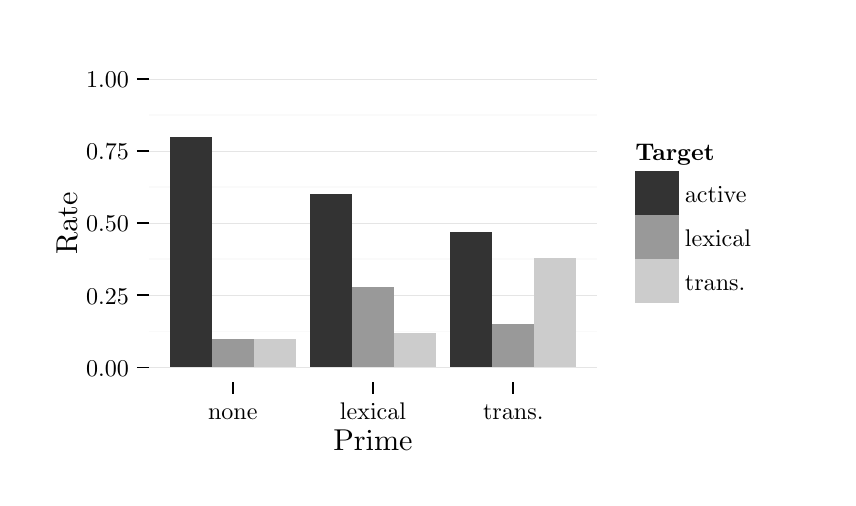% Created by tikzDevice version 0.7.0 on 2014-09-02 18:47:34
% !TEX encoding = UTF-8 Unicode
\begin{tikzpicture}[x=1pt,y=1pt]
\definecolor[named]{fillColor}{rgb}{1.00,1.00,1.00}
\path[use as bounding box,fill=fillColor,fill opacity=0.00] (0,0) rectangle (289.08,162.61);
\begin{scope}
\path[clip] ( 43.70, 34.60) rectangle (205.87,149.36);
\definecolor[named]{drawColor}{rgb}{0.98,0.98,0.98}

\path[draw=drawColor,line width= 0.6pt,line join=round] ( 43.70, 52.86) --
	(205.87, 52.86);

\path[draw=drawColor,line width= 0.6pt,line join=round] ( 43.70, 78.94) --
	(205.87, 78.94);

\path[draw=drawColor,line width= 0.6pt,line join=round] ( 43.70,105.02) --
	(205.87,105.02);

\path[draw=drawColor,line width= 0.6pt,line join=round] ( 43.70,131.10) --
	(205.87,131.10);
\definecolor[named]{drawColor}{rgb}{0.90,0.90,0.90}

\path[draw=drawColor,line width= 0.2pt,line join=round] ( 43.70, 39.82) --
	(205.87, 39.82);

\path[draw=drawColor,line width= 0.2pt,line join=round] ( 43.70, 65.90) --
	(205.87, 65.90);

\path[draw=drawColor,line width= 0.2pt,line join=round] ( 43.70, 91.98) --
	(205.87, 91.98);

\path[draw=drawColor,line width= 0.2pt,line join=round] ( 43.70,118.06) --
	(205.87,118.06);

\path[draw=drawColor,line width= 0.2pt,line join=round] ( 43.70,144.14) --
	(205.87,144.14);
\definecolor[named]{fillColor}{rgb}{0.20,0.20,0.20}

\path[fill=fillColor] ( 51.30, 39.82) rectangle ( 66.50,123.28);
\definecolor[named]{fillColor}{rgb}{0.60,0.60,0.60}

\path[fill=fillColor] ( 66.50, 39.82) rectangle ( 81.71, 50.25);
\definecolor[named]{fillColor}{rgb}{0.80,0.80,0.80}

\path[fill=fillColor] ( 81.71, 39.82) rectangle ( 96.91, 50.25);
\definecolor[named]{fillColor}{rgb}{0.20,0.20,0.20}

\path[fill=fillColor] (101.98, 39.82) rectangle (117.18,102.41);
\definecolor[named]{fillColor}{rgb}{0.60,0.60,0.60}

\path[fill=fillColor] (117.18, 39.82) rectangle (132.39, 69.03);
\definecolor[named]{fillColor}{rgb}{0.80,0.80,0.80}

\path[fill=fillColor] (132.39, 39.82) rectangle (147.59, 52.33);
\definecolor[named]{fillColor}{rgb}{0.20,0.20,0.20}

\path[fill=fillColor] (152.66, 39.82) rectangle (167.86, 88.85);
\definecolor[named]{fillColor}{rgb}{0.60,0.60,0.60}

\path[fill=fillColor] (167.86, 39.82) rectangle (183.07, 55.46);
\definecolor[named]{fillColor}{rgb}{0.80,0.80,0.80}

\path[fill=fillColor] (183.07, 39.82) rectangle (198.27, 79.46);
\end{scope}
\begin{scope}
\path[clip] (  0.00,  0.00) rectangle (289.08,162.61);
\definecolor[named]{drawColor}{rgb}{0.00,0.00,0.00}

\node[text=drawColor,anchor=base east,inner sep=0pt, outer sep=0pt, scale=  0.87] at ( 36.59, 36.65) {0.00};

\node[text=drawColor,anchor=base east,inner sep=0pt, outer sep=0pt, scale=  0.87] at ( 36.59, 62.73) {0.25};

\node[text=drawColor,anchor=base east,inner sep=0pt, outer sep=0pt, scale=  0.87] at ( 36.59, 88.81) {0.50};

\node[text=drawColor,anchor=base east,inner sep=0pt, outer sep=0pt, scale=  0.87] at ( 36.59,114.90) {0.75};

\node[text=drawColor,anchor=base east,inner sep=0pt, outer sep=0pt, scale=  0.87] at ( 36.59,140.98) {1.00};
\end{scope}
\begin{scope}
\path[clip] (  0.00,  0.00) rectangle (289.08,162.61);
\definecolor[named]{drawColor}{rgb}{0.00,0.00,0.00}

\path[draw=drawColor,line width= 0.6pt,line join=round] ( 39.43, 39.82) --
	( 43.70, 39.82);

\path[draw=drawColor,line width= 0.6pt,line join=round] ( 39.43, 65.90) --
	( 43.70, 65.90);

\path[draw=drawColor,line width= 0.6pt,line join=round] ( 39.43, 91.98) --
	( 43.70, 91.98);

\path[draw=drawColor,line width= 0.6pt,line join=round] ( 39.43,118.06) --
	( 43.70,118.06);

\path[draw=drawColor,line width= 0.6pt,line join=round] ( 39.43,144.14) --
	( 43.70,144.14);
\end{scope}
\begin{scope}
\path[clip] (  0.00,  0.00) rectangle (289.08,162.61);
\definecolor[named]{drawColor}{rgb}{0.00,0.00,0.00}

\path[draw=drawColor,line width= 0.6pt,line join=round] ( 74.11, 30.33) --
	( 74.11, 34.60);

\path[draw=drawColor,line width= 0.6pt,line join=round] (124.79, 30.33) --
	(124.79, 34.60);

\path[draw=drawColor,line width= 0.6pt,line join=round] (175.46, 30.33) --
	(175.46, 34.60);
\end{scope}
\begin{scope}
\path[clip] (  0.00,  0.00) rectangle (289.08,162.61);
\definecolor[named]{drawColor}{rgb}{0.00,0.00,0.00}

\node[text=drawColor,anchor=base,inner sep=0pt, outer sep=0pt, scale=  0.87] at ( 74.11, 21.16) {none};

\node[text=drawColor,anchor=base,inner sep=0pt, outer sep=0pt, scale=  0.87] at (124.79, 21.16) {lexical};

\node[text=drawColor,anchor=base,inner sep=0pt, outer sep=0pt, scale=  0.87] at (175.46, 21.16) {trans.};
\end{scope}
\begin{scope}
\path[clip] (  0.00,  0.00) rectangle (289.08,162.61);
\definecolor[named]{drawColor}{rgb}{0.00,0.00,0.00}

\node[text=drawColor,anchor=base,inner sep=0pt, outer sep=0pt, scale=  1.09] at (124.79,  9.94) {Prime};
\end{scope}
\begin{scope}
\path[clip] (  0.00,  0.00) rectangle (289.08,162.61);
\definecolor[named]{drawColor}{rgb}{0.00,0.00,0.00}

\node[text=drawColor,rotate= 90.00,anchor=base,inner sep=0pt, outer sep=0pt, scale=  1.09] at ( 17.85, 91.98) {Rate};
\end{scope}
\begin{scope}
\path[clip] (  0.00,  0.00) rectangle (289.08,162.61);
\definecolor[named]{drawColor}{rgb}{0.00,0.00,0.00}

\node[text=drawColor,anchor=base west,inner sep=0pt, outer sep=0pt, scale=  0.87] at (219.61,114.70) {\bfseries Target};
\end{scope}
\begin{scope}
\path[clip] (  0.00,  0.00) rectangle (289.08,162.61);
\definecolor[named]{fillColor}{rgb}{0.20,0.20,0.20}

\path[fill=fillColor] (219.61, 94.82) rectangle (235.51,110.72);

\path[] (219.61, 94.82) --
	(235.51,110.72);
\end{scope}
\begin{scope}
\path[clip] (  0.00,  0.00) rectangle (289.08,162.61);
\definecolor[named]{fillColor}{rgb}{0.60,0.60,0.60}

\path[fill=fillColor] (219.61, 78.92) rectangle (235.51, 94.82);

\path[] (219.61, 78.92) --
	(235.51, 94.82);
\end{scope}
\begin{scope}
\path[clip] (  0.00,  0.00) rectangle (289.08,162.61);
\definecolor[named]{fillColor}{rgb}{0.80,0.80,0.80}

\path[fill=fillColor] (219.61, 63.02) rectangle (235.51, 78.92);

\path[] (219.61, 63.02) --
	(235.51, 78.92);
\end{scope}
\begin{scope}
\path[clip] (  0.00,  0.00) rectangle (289.08,162.61);
\definecolor[named]{drawColor}{rgb}{0.00,0.00,0.00}

\node[text=drawColor,anchor=base west,inner sep=0pt, outer sep=0pt, scale=  0.87] at (237.50, 99.61) {active};
\end{scope}
\begin{scope}
\path[clip] (  0.00,  0.00) rectangle (289.08,162.61);
\definecolor[named]{drawColor}{rgb}{0.00,0.00,0.00}

\node[text=drawColor,anchor=base west,inner sep=0pt, outer sep=0pt, scale=  0.87] at (237.50, 83.71) {lexical};
\end{scope}
\begin{scope}
\path[clip] (  0.00,  0.00) rectangle (289.08,162.61);
\definecolor[named]{drawColor}{rgb}{0.00,0.00,0.00}

\node[text=drawColor,anchor=base west,inner sep=0pt, outer sep=0pt, scale=  0.87] at (237.50, 67.81) {trans.};
\end{scope}
\end{tikzpicture}
